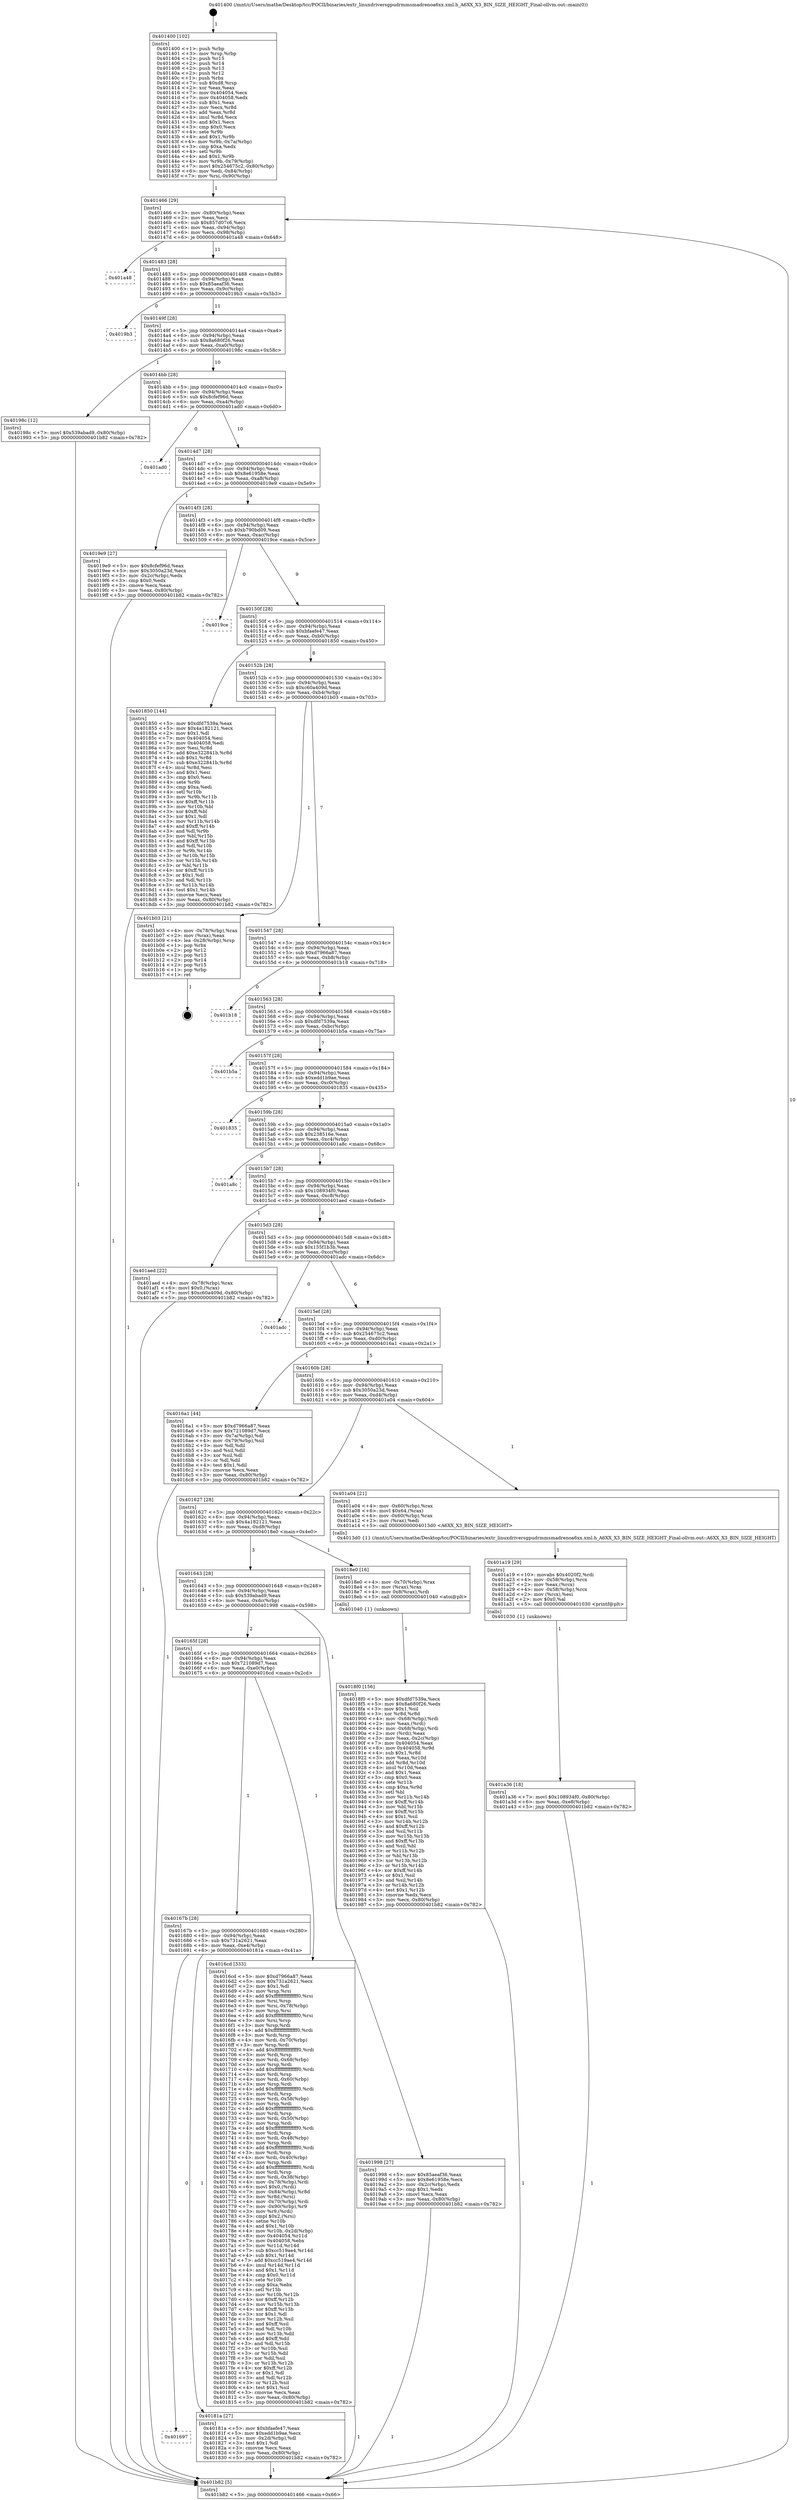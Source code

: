 digraph "0x401400" {
  label = "0x401400 (/mnt/c/Users/mathe/Desktop/tcc/POCII/binaries/extr_linuxdriversgpudrmmsmadrenoa6xx.xml.h_A6XX_X3_BIN_SIZE_HEIGHT_Final-ollvm.out::main(0))"
  labelloc = "t"
  node[shape=record]

  Entry [label="",width=0.3,height=0.3,shape=circle,fillcolor=black,style=filled]
  "0x401466" [label="{
     0x401466 [29]\l
     | [instrs]\l
     &nbsp;&nbsp;0x401466 \<+3\>: mov -0x80(%rbp),%eax\l
     &nbsp;&nbsp;0x401469 \<+2\>: mov %eax,%ecx\l
     &nbsp;&nbsp;0x40146b \<+6\>: sub $0x857d07c6,%ecx\l
     &nbsp;&nbsp;0x401471 \<+6\>: mov %eax,-0x94(%rbp)\l
     &nbsp;&nbsp;0x401477 \<+6\>: mov %ecx,-0x98(%rbp)\l
     &nbsp;&nbsp;0x40147d \<+6\>: je 0000000000401a48 \<main+0x648\>\l
  }"]
  "0x401a48" [label="{
     0x401a48\l
  }", style=dashed]
  "0x401483" [label="{
     0x401483 [28]\l
     | [instrs]\l
     &nbsp;&nbsp;0x401483 \<+5\>: jmp 0000000000401488 \<main+0x88\>\l
     &nbsp;&nbsp;0x401488 \<+6\>: mov -0x94(%rbp),%eax\l
     &nbsp;&nbsp;0x40148e \<+5\>: sub $0x85aeaf36,%eax\l
     &nbsp;&nbsp;0x401493 \<+6\>: mov %eax,-0x9c(%rbp)\l
     &nbsp;&nbsp;0x401499 \<+6\>: je 00000000004019b3 \<main+0x5b3\>\l
  }"]
  Exit [label="",width=0.3,height=0.3,shape=circle,fillcolor=black,style=filled,peripheries=2]
  "0x4019b3" [label="{
     0x4019b3\l
  }", style=dashed]
  "0x40149f" [label="{
     0x40149f [28]\l
     | [instrs]\l
     &nbsp;&nbsp;0x40149f \<+5\>: jmp 00000000004014a4 \<main+0xa4\>\l
     &nbsp;&nbsp;0x4014a4 \<+6\>: mov -0x94(%rbp),%eax\l
     &nbsp;&nbsp;0x4014aa \<+5\>: sub $0x8a680f26,%eax\l
     &nbsp;&nbsp;0x4014af \<+6\>: mov %eax,-0xa0(%rbp)\l
     &nbsp;&nbsp;0x4014b5 \<+6\>: je 000000000040198c \<main+0x58c\>\l
  }"]
  "0x401a36" [label="{
     0x401a36 [18]\l
     | [instrs]\l
     &nbsp;&nbsp;0x401a36 \<+7\>: movl $0x108934f0,-0x80(%rbp)\l
     &nbsp;&nbsp;0x401a3d \<+6\>: mov %eax,-0xe8(%rbp)\l
     &nbsp;&nbsp;0x401a43 \<+5\>: jmp 0000000000401b82 \<main+0x782\>\l
  }"]
  "0x40198c" [label="{
     0x40198c [12]\l
     | [instrs]\l
     &nbsp;&nbsp;0x40198c \<+7\>: movl $0x539abad9,-0x80(%rbp)\l
     &nbsp;&nbsp;0x401993 \<+5\>: jmp 0000000000401b82 \<main+0x782\>\l
  }"]
  "0x4014bb" [label="{
     0x4014bb [28]\l
     | [instrs]\l
     &nbsp;&nbsp;0x4014bb \<+5\>: jmp 00000000004014c0 \<main+0xc0\>\l
     &nbsp;&nbsp;0x4014c0 \<+6\>: mov -0x94(%rbp),%eax\l
     &nbsp;&nbsp;0x4014c6 \<+5\>: sub $0x8cfef96d,%eax\l
     &nbsp;&nbsp;0x4014cb \<+6\>: mov %eax,-0xa4(%rbp)\l
     &nbsp;&nbsp;0x4014d1 \<+6\>: je 0000000000401ad0 \<main+0x6d0\>\l
  }"]
  "0x401a19" [label="{
     0x401a19 [29]\l
     | [instrs]\l
     &nbsp;&nbsp;0x401a19 \<+10\>: movabs $0x4020f2,%rdi\l
     &nbsp;&nbsp;0x401a23 \<+4\>: mov -0x58(%rbp),%rcx\l
     &nbsp;&nbsp;0x401a27 \<+2\>: mov %eax,(%rcx)\l
     &nbsp;&nbsp;0x401a29 \<+4\>: mov -0x58(%rbp),%rcx\l
     &nbsp;&nbsp;0x401a2d \<+2\>: mov (%rcx),%esi\l
     &nbsp;&nbsp;0x401a2f \<+2\>: mov $0x0,%al\l
     &nbsp;&nbsp;0x401a31 \<+5\>: call 0000000000401030 \<printf@plt\>\l
     | [calls]\l
     &nbsp;&nbsp;0x401030 \{1\} (unknown)\l
  }"]
  "0x401ad0" [label="{
     0x401ad0\l
  }", style=dashed]
  "0x4014d7" [label="{
     0x4014d7 [28]\l
     | [instrs]\l
     &nbsp;&nbsp;0x4014d7 \<+5\>: jmp 00000000004014dc \<main+0xdc\>\l
     &nbsp;&nbsp;0x4014dc \<+6\>: mov -0x94(%rbp),%eax\l
     &nbsp;&nbsp;0x4014e2 \<+5\>: sub $0x8e61958e,%eax\l
     &nbsp;&nbsp;0x4014e7 \<+6\>: mov %eax,-0xa8(%rbp)\l
     &nbsp;&nbsp;0x4014ed \<+6\>: je 00000000004019e9 \<main+0x5e9\>\l
  }"]
  "0x4018f0" [label="{
     0x4018f0 [156]\l
     | [instrs]\l
     &nbsp;&nbsp;0x4018f0 \<+5\>: mov $0xdfd7539a,%ecx\l
     &nbsp;&nbsp;0x4018f5 \<+5\>: mov $0x8a680f26,%edx\l
     &nbsp;&nbsp;0x4018fa \<+3\>: mov $0x1,%sil\l
     &nbsp;&nbsp;0x4018fd \<+3\>: xor %r8d,%r8d\l
     &nbsp;&nbsp;0x401900 \<+4\>: mov -0x68(%rbp),%rdi\l
     &nbsp;&nbsp;0x401904 \<+2\>: mov %eax,(%rdi)\l
     &nbsp;&nbsp;0x401906 \<+4\>: mov -0x68(%rbp),%rdi\l
     &nbsp;&nbsp;0x40190a \<+2\>: mov (%rdi),%eax\l
     &nbsp;&nbsp;0x40190c \<+3\>: mov %eax,-0x2c(%rbp)\l
     &nbsp;&nbsp;0x40190f \<+7\>: mov 0x404054,%eax\l
     &nbsp;&nbsp;0x401916 \<+8\>: mov 0x404058,%r9d\l
     &nbsp;&nbsp;0x40191e \<+4\>: sub $0x1,%r8d\l
     &nbsp;&nbsp;0x401922 \<+3\>: mov %eax,%r10d\l
     &nbsp;&nbsp;0x401925 \<+3\>: add %r8d,%r10d\l
     &nbsp;&nbsp;0x401928 \<+4\>: imul %r10d,%eax\l
     &nbsp;&nbsp;0x40192c \<+3\>: and $0x1,%eax\l
     &nbsp;&nbsp;0x40192f \<+3\>: cmp $0x0,%eax\l
     &nbsp;&nbsp;0x401932 \<+4\>: sete %r11b\l
     &nbsp;&nbsp;0x401936 \<+4\>: cmp $0xa,%r9d\l
     &nbsp;&nbsp;0x40193a \<+3\>: setl %bl\l
     &nbsp;&nbsp;0x40193d \<+3\>: mov %r11b,%r14b\l
     &nbsp;&nbsp;0x401940 \<+4\>: xor $0xff,%r14b\l
     &nbsp;&nbsp;0x401944 \<+3\>: mov %bl,%r15b\l
     &nbsp;&nbsp;0x401947 \<+4\>: xor $0xff,%r15b\l
     &nbsp;&nbsp;0x40194b \<+4\>: xor $0x1,%sil\l
     &nbsp;&nbsp;0x40194f \<+3\>: mov %r14b,%r12b\l
     &nbsp;&nbsp;0x401952 \<+4\>: and $0xff,%r12b\l
     &nbsp;&nbsp;0x401956 \<+3\>: and %sil,%r11b\l
     &nbsp;&nbsp;0x401959 \<+3\>: mov %r15b,%r13b\l
     &nbsp;&nbsp;0x40195c \<+4\>: and $0xff,%r13b\l
     &nbsp;&nbsp;0x401960 \<+3\>: and %sil,%bl\l
     &nbsp;&nbsp;0x401963 \<+3\>: or %r11b,%r12b\l
     &nbsp;&nbsp;0x401966 \<+3\>: or %bl,%r13b\l
     &nbsp;&nbsp;0x401969 \<+3\>: xor %r13b,%r12b\l
     &nbsp;&nbsp;0x40196c \<+3\>: or %r15b,%r14b\l
     &nbsp;&nbsp;0x40196f \<+4\>: xor $0xff,%r14b\l
     &nbsp;&nbsp;0x401973 \<+4\>: or $0x1,%sil\l
     &nbsp;&nbsp;0x401977 \<+3\>: and %sil,%r14b\l
     &nbsp;&nbsp;0x40197a \<+3\>: or %r14b,%r12b\l
     &nbsp;&nbsp;0x40197d \<+4\>: test $0x1,%r12b\l
     &nbsp;&nbsp;0x401981 \<+3\>: cmovne %edx,%ecx\l
     &nbsp;&nbsp;0x401984 \<+3\>: mov %ecx,-0x80(%rbp)\l
     &nbsp;&nbsp;0x401987 \<+5\>: jmp 0000000000401b82 \<main+0x782\>\l
  }"]
  "0x4019e9" [label="{
     0x4019e9 [27]\l
     | [instrs]\l
     &nbsp;&nbsp;0x4019e9 \<+5\>: mov $0x8cfef96d,%eax\l
     &nbsp;&nbsp;0x4019ee \<+5\>: mov $0x3050a23d,%ecx\l
     &nbsp;&nbsp;0x4019f3 \<+3\>: mov -0x2c(%rbp),%edx\l
     &nbsp;&nbsp;0x4019f6 \<+3\>: cmp $0x0,%edx\l
     &nbsp;&nbsp;0x4019f9 \<+3\>: cmove %ecx,%eax\l
     &nbsp;&nbsp;0x4019fc \<+3\>: mov %eax,-0x80(%rbp)\l
     &nbsp;&nbsp;0x4019ff \<+5\>: jmp 0000000000401b82 \<main+0x782\>\l
  }"]
  "0x4014f3" [label="{
     0x4014f3 [28]\l
     | [instrs]\l
     &nbsp;&nbsp;0x4014f3 \<+5\>: jmp 00000000004014f8 \<main+0xf8\>\l
     &nbsp;&nbsp;0x4014f8 \<+6\>: mov -0x94(%rbp),%eax\l
     &nbsp;&nbsp;0x4014fe \<+5\>: sub $0xb790bd09,%eax\l
     &nbsp;&nbsp;0x401503 \<+6\>: mov %eax,-0xac(%rbp)\l
     &nbsp;&nbsp;0x401509 \<+6\>: je 00000000004019ce \<main+0x5ce\>\l
  }"]
  "0x401697" [label="{
     0x401697\l
  }", style=dashed]
  "0x4019ce" [label="{
     0x4019ce\l
  }", style=dashed]
  "0x40150f" [label="{
     0x40150f [28]\l
     | [instrs]\l
     &nbsp;&nbsp;0x40150f \<+5\>: jmp 0000000000401514 \<main+0x114\>\l
     &nbsp;&nbsp;0x401514 \<+6\>: mov -0x94(%rbp),%eax\l
     &nbsp;&nbsp;0x40151a \<+5\>: sub $0xbfaefe47,%eax\l
     &nbsp;&nbsp;0x40151f \<+6\>: mov %eax,-0xb0(%rbp)\l
     &nbsp;&nbsp;0x401525 \<+6\>: je 0000000000401850 \<main+0x450\>\l
  }"]
  "0x40181a" [label="{
     0x40181a [27]\l
     | [instrs]\l
     &nbsp;&nbsp;0x40181a \<+5\>: mov $0xbfaefe47,%eax\l
     &nbsp;&nbsp;0x40181f \<+5\>: mov $0xedd1b9ae,%ecx\l
     &nbsp;&nbsp;0x401824 \<+3\>: mov -0x2d(%rbp),%dl\l
     &nbsp;&nbsp;0x401827 \<+3\>: test $0x1,%dl\l
     &nbsp;&nbsp;0x40182a \<+3\>: cmovne %ecx,%eax\l
     &nbsp;&nbsp;0x40182d \<+3\>: mov %eax,-0x80(%rbp)\l
     &nbsp;&nbsp;0x401830 \<+5\>: jmp 0000000000401b82 \<main+0x782\>\l
  }"]
  "0x401850" [label="{
     0x401850 [144]\l
     | [instrs]\l
     &nbsp;&nbsp;0x401850 \<+5\>: mov $0xdfd7539a,%eax\l
     &nbsp;&nbsp;0x401855 \<+5\>: mov $0x4a182121,%ecx\l
     &nbsp;&nbsp;0x40185a \<+2\>: mov $0x1,%dl\l
     &nbsp;&nbsp;0x40185c \<+7\>: mov 0x404054,%esi\l
     &nbsp;&nbsp;0x401863 \<+7\>: mov 0x404058,%edi\l
     &nbsp;&nbsp;0x40186a \<+3\>: mov %esi,%r8d\l
     &nbsp;&nbsp;0x40186d \<+7\>: add $0xe322841b,%r8d\l
     &nbsp;&nbsp;0x401874 \<+4\>: sub $0x1,%r8d\l
     &nbsp;&nbsp;0x401878 \<+7\>: sub $0xe322841b,%r8d\l
     &nbsp;&nbsp;0x40187f \<+4\>: imul %r8d,%esi\l
     &nbsp;&nbsp;0x401883 \<+3\>: and $0x1,%esi\l
     &nbsp;&nbsp;0x401886 \<+3\>: cmp $0x0,%esi\l
     &nbsp;&nbsp;0x401889 \<+4\>: sete %r9b\l
     &nbsp;&nbsp;0x40188d \<+3\>: cmp $0xa,%edi\l
     &nbsp;&nbsp;0x401890 \<+4\>: setl %r10b\l
     &nbsp;&nbsp;0x401894 \<+3\>: mov %r9b,%r11b\l
     &nbsp;&nbsp;0x401897 \<+4\>: xor $0xff,%r11b\l
     &nbsp;&nbsp;0x40189b \<+3\>: mov %r10b,%bl\l
     &nbsp;&nbsp;0x40189e \<+3\>: xor $0xff,%bl\l
     &nbsp;&nbsp;0x4018a1 \<+3\>: xor $0x1,%dl\l
     &nbsp;&nbsp;0x4018a4 \<+3\>: mov %r11b,%r14b\l
     &nbsp;&nbsp;0x4018a7 \<+4\>: and $0xff,%r14b\l
     &nbsp;&nbsp;0x4018ab \<+3\>: and %dl,%r9b\l
     &nbsp;&nbsp;0x4018ae \<+3\>: mov %bl,%r15b\l
     &nbsp;&nbsp;0x4018b1 \<+4\>: and $0xff,%r15b\l
     &nbsp;&nbsp;0x4018b5 \<+3\>: and %dl,%r10b\l
     &nbsp;&nbsp;0x4018b8 \<+3\>: or %r9b,%r14b\l
     &nbsp;&nbsp;0x4018bb \<+3\>: or %r10b,%r15b\l
     &nbsp;&nbsp;0x4018be \<+3\>: xor %r15b,%r14b\l
     &nbsp;&nbsp;0x4018c1 \<+3\>: or %bl,%r11b\l
     &nbsp;&nbsp;0x4018c4 \<+4\>: xor $0xff,%r11b\l
     &nbsp;&nbsp;0x4018c8 \<+3\>: or $0x1,%dl\l
     &nbsp;&nbsp;0x4018cb \<+3\>: and %dl,%r11b\l
     &nbsp;&nbsp;0x4018ce \<+3\>: or %r11b,%r14b\l
     &nbsp;&nbsp;0x4018d1 \<+4\>: test $0x1,%r14b\l
     &nbsp;&nbsp;0x4018d5 \<+3\>: cmovne %ecx,%eax\l
     &nbsp;&nbsp;0x4018d8 \<+3\>: mov %eax,-0x80(%rbp)\l
     &nbsp;&nbsp;0x4018db \<+5\>: jmp 0000000000401b82 \<main+0x782\>\l
  }"]
  "0x40152b" [label="{
     0x40152b [28]\l
     | [instrs]\l
     &nbsp;&nbsp;0x40152b \<+5\>: jmp 0000000000401530 \<main+0x130\>\l
     &nbsp;&nbsp;0x401530 \<+6\>: mov -0x94(%rbp),%eax\l
     &nbsp;&nbsp;0x401536 \<+5\>: sub $0xc60a409d,%eax\l
     &nbsp;&nbsp;0x40153b \<+6\>: mov %eax,-0xb4(%rbp)\l
     &nbsp;&nbsp;0x401541 \<+6\>: je 0000000000401b03 \<main+0x703\>\l
  }"]
  "0x40167b" [label="{
     0x40167b [28]\l
     | [instrs]\l
     &nbsp;&nbsp;0x40167b \<+5\>: jmp 0000000000401680 \<main+0x280\>\l
     &nbsp;&nbsp;0x401680 \<+6\>: mov -0x94(%rbp),%eax\l
     &nbsp;&nbsp;0x401686 \<+5\>: sub $0x731a2621,%eax\l
     &nbsp;&nbsp;0x40168b \<+6\>: mov %eax,-0xe4(%rbp)\l
     &nbsp;&nbsp;0x401691 \<+6\>: je 000000000040181a \<main+0x41a\>\l
  }"]
  "0x401b03" [label="{
     0x401b03 [21]\l
     | [instrs]\l
     &nbsp;&nbsp;0x401b03 \<+4\>: mov -0x78(%rbp),%rax\l
     &nbsp;&nbsp;0x401b07 \<+2\>: mov (%rax),%eax\l
     &nbsp;&nbsp;0x401b09 \<+4\>: lea -0x28(%rbp),%rsp\l
     &nbsp;&nbsp;0x401b0d \<+1\>: pop %rbx\l
     &nbsp;&nbsp;0x401b0e \<+2\>: pop %r12\l
     &nbsp;&nbsp;0x401b10 \<+2\>: pop %r13\l
     &nbsp;&nbsp;0x401b12 \<+2\>: pop %r14\l
     &nbsp;&nbsp;0x401b14 \<+2\>: pop %r15\l
     &nbsp;&nbsp;0x401b16 \<+1\>: pop %rbp\l
     &nbsp;&nbsp;0x401b17 \<+1\>: ret\l
  }"]
  "0x401547" [label="{
     0x401547 [28]\l
     | [instrs]\l
     &nbsp;&nbsp;0x401547 \<+5\>: jmp 000000000040154c \<main+0x14c\>\l
     &nbsp;&nbsp;0x40154c \<+6\>: mov -0x94(%rbp),%eax\l
     &nbsp;&nbsp;0x401552 \<+5\>: sub $0xd7966a87,%eax\l
     &nbsp;&nbsp;0x401557 \<+6\>: mov %eax,-0xb8(%rbp)\l
     &nbsp;&nbsp;0x40155d \<+6\>: je 0000000000401b18 \<main+0x718\>\l
  }"]
  "0x4016cd" [label="{
     0x4016cd [333]\l
     | [instrs]\l
     &nbsp;&nbsp;0x4016cd \<+5\>: mov $0xd7966a87,%eax\l
     &nbsp;&nbsp;0x4016d2 \<+5\>: mov $0x731a2621,%ecx\l
     &nbsp;&nbsp;0x4016d7 \<+2\>: mov $0x1,%dl\l
     &nbsp;&nbsp;0x4016d9 \<+3\>: mov %rsp,%rsi\l
     &nbsp;&nbsp;0x4016dc \<+4\>: add $0xfffffffffffffff0,%rsi\l
     &nbsp;&nbsp;0x4016e0 \<+3\>: mov %rsi,%rsp\l
     &nbsp;&nbsp;0x4016e3 \<+4\>: mov %rsi,-0x78(%rbp)\l
     &nbsp;&nbsp;0x4016e7 \<+3\>: mov %rsp,%rsi\l
     &nbsp;&nbsp;0x4016ea \<+4\>: add $0xfffffffffffffff0,%rsi\l
     &nbsp;&nbsp;0x4016ee \<+3\>: mov %rsi,%rsp\l
     &nbsp;&nbsp;0x4016f1 \<+3\>: mov %rsp,%rdi\l
     &nbsp;&nbsp;0x4016f4 \<+4\>: add $0xfffffffffffffff0,%rdi\l
     &nbsp;&nbsp;0x4016f8 \<+3\>: mov %rdi,%rsp\l
     &nbsp;&nbsp;0x4016fb \<+4\>: mov %rdi,-0x70(%rbp)\l
     &nbsp;&nbsp;0x4016ff \<+3\>: mov %rsp,%rdi\l
     &nbsp;&nbsp;0x401702 \<+4\>: add $0xfffffffffffffff0,%rdi\l
     &nbsp;&nbsp;0x401706 \<+3\>: mov %rdi,%rsp\l
     &nbsp;&nbsp;0x401709 \<+4\>: mov %rdi,-0x68(%rbp)\l
     &nbsp;&nbsp;0x40170d \<+3\>: mov %rsp,%rdi\l
     &nbsp;&nbsp;0x401710 \<+4\>: add $0xfffffffffffffff0,%rdi\l
     &nbsp;&nbsp;0x401714 \<+3\>: mov %rdi,%rsp\l
     &nbsp;&nbsp;0x401717 \<+4\>: mov %rdi,-0x60(%rbp)\l
     &nbsp;&nbsp;0x40171b \<+3\>: mov %rsp,%rdi\l
     &nbsp;&nbsp;0x40171e \<+4\>: add $0xfffffffffffffff0,%rdi\l
     &nbsp;&nbsp;0x401722 \<+3\>: mov %rdi,%rsp\l
     &nbsp;&nbsp;0x401725 \<+4\>: mov %rdi,-0x58(%rbp)\l
     &nbsp;&nbsp;0x401729 \<+3\>: mov %rsp,%rdi\l
     &nbsp;&nbsp;0x40172c \<+4\>: add $0xfffffffffffffff0,%rdi\l
     &nbsp;&nbsp;0x401730 \<+3\>: mov %rdi,%rsp\l
     &nbsp;&nbsp;0x401733 \<+4\>: mov %rdi,-0x50(%rbp)\l
     &nbsp;&nbsp;0x401737 \<+3\>: mov %rsp,%rdi\l
     &nbsp;&nbsp;0x40173a \<+4\>: add $0xfffffffffffffff0,%rdi\l
     &nbsp;&nbsp;0x40173e \<+3\>: mov %rdi,%rsp\l
     &nbsp;&nbsp;0x401741 \<+4\>: mov %rdi,-0x48(%rbp)\l
     &nbsp;&nbsp;0x401745 \<+3\>: mov %rsp,%rdi\l
     &nbsp;&nbsp;0x401748 \<+4\>: add $0xfffffffffffffff0,%rdi\l
     &nbsp;&nbsp;0x40174c \<+3\>: mov %rdi,%rsp\l
     &nbsp;&nbsp;0x40174f \<+4\>: mov %rdi,-0x40(%rbp)\l
     &nbsp;&nbsp;0x401753 \<+3\>: mov %rsp,%rdi\l
     &nbsp;&nbsp;0x401756 \<+4\>: add $0xfffffffffffffff0,%rdi\l
     &nbsp;&nbsp;0x40175a \<+3\>: mov %rdi,%rsp\l
     &nbsp;&nbsp;0x40175d \<+4\>: mov %rdi,-0x38(%rbp)\l
     &nbsp;&nbsp;0x401761 \<+4\>: mov -0x78(%rbp),%rdi\l
     &nbsp;&nbsp;0x401765 \<+6\>: movl $0x0,(%rdi)\l
     &nbsp;&nbsp;0x40176b \<+7\>: mov -0x84(%rbp),%r8d\l
     &nbsp;&nbsp;0x401772 \<+3\>: mov %r8d,(%rsi)\l
     &nbsp;&nbsp;0x401775 \<+4\>: mov -0x70(%rbp),%rdi\l
     &nbsp;&nbsp;0x401779 \<+7\>: mov -0x90(%rbp),%r9\l
     &nbsp;&nbsp;0x401780 \<+3\>: mov %r9,(%rdi)\l
     &nbsp;&nbsp;0x401783 \<+3\>: cmpl $0x2,(%rsi)\l
     &nbsp;&nbsp;0x401786 \<+4\>: setne %r10b\l
     &nbsp;&nbsp;0x40178a \<+4\>: and $0x1,%r10b\l
     &nbsp;&nbsp;0x40178e \<+4\>: mov %r10b,-0x2d(%rbp)\l
     &nbsp;&nbsp;0x401792 \<+8\>: mov 0x404054,%r11d\l
     &nbsp;&nbsp;0x40179a \<+7\>: mov 0x404058,%ebx\l
     &nbsp;&nbsp;0x4017a1 \<+3\>: mov %r11d,%r14d\l
     &nbsp;&nbsp;0x4017a4 \<+7\>: sub $0xcc519ae4,%r14d\l
     &nbsp;&nbsp;0x4017ab \<+4\>: sub $0x1,%r14d\l
     &nbsp;&nbsp;0x4017af \<+7\>: add $0xcc519ae4,%r14d\l
     &nbsp;&nbsp;0x4017b6 \<+4\>: imul %r14d,%r11d\l
     &nbsp;&nbsp;0x4017ba \<+4\>: and $0x1,%r11d\l
     &nbsp;&nbsp;0x4017be \<+4\>: cmp $0x0,%r11d\l
     &nbsp;&nbsp;0x4017c2 \<+4\>: sete %r10b\l
     &nbsp;&nbsp;0x4017c6 \<+3\>: cmp $0xa,%ebx\l
     &nbsp;&nbsp;0x4017c9 \<+4\>: setl %r15b\l
     &nbsp;&nbsp;0x4017cd \<+3\>: mov %r10b,%r12b\l
     &nbsp;&nbsp;0x4017d0 \<+4\>: xor $0xff,%r12b\l
     &nbsp;&nbsp;0x4017d4 \<+3\>: mov %r15b,%r13b\l
     &nbsp;&nbsp;0x4017d7 \<+4\>: xor $0xff,%r13b\l
     &nbsp;&nbsp;0x4017db \<+3\>: xor $0x1,%dl\l
     &nbsp;&nbsp;0x4017de \<+3\>: mov %r12b,%sil\l
     &nbsp;&nbsp;0x4017e1 \<+4\>: and $0xff,%sil\l
     &nbsp;&nbsp;0x4017e5 \<+3\>: and %dl,%r10b\l
     &nbsp;&nbsp;0x4017e8 \<+3\>: mov %r13b,%dil\l
     &nbsp;&nbsp;0x4017eb \<+4\>: and $0xff,%dil\l
     &nbsp;&nbsp;0x4017ef \<+3\>: and %dl,%r15b\l
     &nbsp;&nbsp;0x4017f2 \<+3\>: or %r10b,%sil\l
     &nbsp;&nbsp;0x4017f5 \<+3\>: or %r15b,%dil\l
     &nbsp;&nbsp;0x4017f8 \<+3\>: xor %dil,%sil\l
     &nbsp;&nbsp;0x4017fb \<+3\>: or %r13b,%r12b\l
     &nbsp;&nbsp;0x4017fe \<+4\>: xor $0xff,%r12b\l
     &nbsp;&nbsp;0x401802 \<+3\>: or $0x1,%dl\l
     &nbsp;&nbsp;0x401805 \<+3\>: and %dl,%r12b\l
     &nbsp;&nbsp;0x401808 \<+3\>: or %r12b,%sil\l
     &nbsp;&nbsp;0x40180b \<+4\>: test $0x1,%sil\l
     &nbsp;&nbsp;0x40180f \<+3\>: cmovne %ecx,%eax\l
     &nbsp;&nbsp;0x401812 \<+3\>: mov %eax,-0x80(%rbp)\l
     &nbsp;&nbsp;0x401815 \<+5\>: jmp 0000000000401b82 \<main+0x782\>\l
  }"]
  "0x401b18" [label="{
     0x401b18\l
  }", style=dashed]
  "0x401563" [label="{
     0x401563 [28]\l
     | [instrs]\l
     &nbsp;&nbsp;0x401563 \<+5\>: jmp 0000000000401568 \<main+0x168\>\l
     &nbsp;&nbsp;0x401568 \<+6\>: mov -0x94(%rbp),%eax\l
     &nbsp;&nbsp;0x40156e \<+5\>: sub $0xdfd7539a,%eax\l
     &nbsp;&nbsp;0x401573 \<+6\>: mov %eax,-0xbc(%rbp)\l
     &nbsp;&nbsp;0x401579 \<+6\>: je 0000000000401b5a \<main+0x75a\>\l
  }"]
  "0x40165f" [label="{
     0x40165f [28]\l
     | [instrs]\l
     &nbsp;&nbsp;0x40165f \<+5\>: jmp 0000000000401664 \<main+0x264\>\l
     &nbsp;&nbsp;0x401664 \<+6\>: mov -0x94(%rbp),%eax\l
     &nbsp;&nbsp;0x40166a \<+5\>: sub $0x721089d7,%eax\l
     &nbsp;&nbsp;0x40166f \<+6\>: mov %eax,-0xe0(%rbp)\l
     &nbsp;&nbsp;0x401675 \<+6\>: je 00000000004016cd \<main+0x2cd\>\l
  }"]
  "0x401b5a" [label="{
     0x401b5a\l
  }", style=dashed]
  "0x40157f" [label="{
     0x40157f [28]\l
     | [instrs]\l
     &nbsp;&nbsp;0x40157f \<+5\>: jmp 0000000000401584 \<main+0x184\>\l
     &nbsp;&nbsp;0x401584 \<+6\>: mov -0x94(%rbp),%eax\l
     &nbsp;&nbsp;0x40158a \<+5\>: sub $0xedd1b9ae,%eax\l
     &nbsp;&nbsp;0x40158f \<+6\>: mov %eax,-0xc0(%rbp)\l
     &nbsp;&nbsp;0x401595 \<+6\>: je 0000000000401835 \<main+0x435\>\l
  }"]
  "0x401998" [label="{
     0x401998 [27]\l
     | [instrs]\l
     &nbsp;&nbsp;0x401998 \<+5\>: mov $0x85aeaf36,%eax\l
     &nbsp;&nbsp;0x40199d \<+5\>: mov $0x8e61958e,%ecx\l
     &nbsp;&nbsp;0x4019a2 \<+3\>: mov -0x2c(%rbp),%edx\l
     &nbsp;&nbsp;0x4019a5 \<+3\>: cmp $0x1,%edx\l
     &nbsp;&nbsp;0x4019a8 \<+3\>: cmovl %ecx,%eax\l
     &nbsp;&nbsp;0x4019ab \<+3\>: mov %eax,-0x80(%rbp)\l
     &nbsp;&nbsp;0x4019ae \<+5\>: jmp 0000000000401b82 \<main+0x782\>\l
  }"]
  "0x401835" [label="{
     0x401835\l
  }", style=dashed]
  "0x40159b" [label="{
     0x40159b [28]\l
     | [instrs]\l
     &nbsp;&nbsp;0x40159b \<+5\>: jmp 00000000004015a0 \<main+0x1a0\>\l
     &nbsp;&nbsp;0x4015a0 \<+6\>: mov -0x94(%rbp),%eax\l
     &nbsp;&nbsp;0x4015a6 \<+5\>: sub $0x238516e,%eax\l
     &nbsp;&nbsp;0x4015ab \<+6\>: mov %eax,-0xc4(%rbp)\l
     &nbsp;&nbsp;0x4015b1 \<+6\>: je 0000000000401a8c \<main+0x68c\>\l
  }"]
  "0x401643" [label="{
     0x401643 [28]\l
     | [instrs]\l
     &nbsp;&nbsp;0x401643 \<+5\>: jmp 0000000000401648 \<main+0x248\>\l
     &nbsp;&nbsp;0x401648 \<+6\>: mov -0x94(%rbp),%eax\l
     &nbsp;&nbsp;0x40164e \<+5\>: sub $0x539abad9,%eax\l
     &nbsp;&nbsp;0x401653 \<+6\>: mov %eax,-0xdc(%rbp)\l
     &nbsp;&nbsp;0x401659 \<+6\>: je 0000000000401998 \<main+0x598\>\l
  }"]
  "0x401a8c" [label="{
     0x401a8c\l
  }", style=dashed]
  "0x4015b7" [label="{
     0x4015b7 [28]\l
     | [instrs]\l
     &nbsp;&nbsp;0x4015b7 \<+5\>: jmp 00000000004015bc \<main+0x1bc\>\l
     &nbsp;&nbsp;0x4015bc \<+6\>: mov -0x94(%rbp),%eax\l
     &nbsp;&nbsp;0x4015c2 \<+5\>: sub $0x108934f0,%eax\l
     &nbsp;&nbsp;0x4015c7 \<+6\>: mov %eax,-0xc8(%rbp)\l
     &nbsp;&nbsp;0x4015cd \<+6\>: je 0000000000401aed \<main+0x6ed\>\l
  }"]
  "0x4018e0" [label="{
     0x4018e0 [16]\l
     | [instrs]\l
     &nbsp;&nbsp;0x4018e0 \<+4\>: mov -0x70(%rbp),%rax\l
     &nbsp;&nbsp;0x4018e4 \<+3\>: mov (%rax),%rax\l
     &nbsp;&nbsp;0x4018e7 \<+4\>: mov 0x8(%rax),%rdi\l
     &nbsp;&nbsp;0x4018eb \<+5\>: call 0000000000401040 \<atoi@plt\>\l
     | [calls]\l
     &nbsp;&nbsp;0x401040 \{1\} (unknown)\l
  }"]
  "0x401aed" [label="{
     0x401aed [22]\l
     | [instrs]\l
     &nbsp;&nbsp;0x401aed \<+4\>: mov -0x78(%rbp),%rax\l
     &nbsp;&nbsp;0x401af1 \<+6\>: movl $0x0,(%rax)\l
     &nbsp;&nbsp;0x401af7 \<+7\>: movl $0xc60a409d,-0x80(%rbp)\l
     &nbsp;&nbsp;0x401afe \<+5\>: jmp 0000000000401b82 \<main+0x782\>\l
  }"]
  "0x4015d3" [label="{
     0x4015d3 [28]\l
     | [instrs]\l
     &nbsp;&nbsp;0x4015d3 \<+5\>: jmp 00000000004015d8 \<main+0x1d8\>\l
     &nbsp;&nbsp;0x4015d8 \<+6\>: mov -0x94(%rbp),%eax\l
     &nbsp;&nbsp;0x4015de \<+5\>: sub $0x155f1b3b,%eax\l
     &nbsp;&nbsp;0x4015e3 \<+6\>: mov %eax,-0xcc(%rbp)\l
     &nbsp;&nbsp;0x4015e9 \<+6\>: je 0000000000401adc \<main+0x6dc\>\l
  }"]
  "0x401627" [label="{
     0x401627 [28]\l
     | [instrs]\l
     &nbsp;&nbsp;0x401627 \<+5\>: jmp 000000000040162c \<main+0x22c\>\l
     &nbsp;&nbsp;0x40162c \<+6\>: mov -0x94(%rbp),%eax\l
     &nbsp;&nbsp;0x401632 \<+5\>: sub $0x4a182121,%eax\l
     &nbsp;&nbsp;0x401637 \<+6\>: mov %eax,-0xd8(%rbp)\l
     &nbsp;&nbsp;0x40163d \<+6\>: je 00000000004018e0 \<main+0x4e0\>\l
  }"]
  "0x401adc" [label="{
     0x401adc\l
  }", style=dashed]
  "0x4015ef" [label="{
     0x4015ef [28]\l
     | [instrs]\l
     &nbsp;&nbsp;0x4015ef \<+5\>: jmp 00000000004015f4 \<main+0x1f4\>\l
     &nbsp;&nbsp;0x4015f4 \<+6\>: mov -0x94(%rbp),%eax\l
     &nbsp;&nbsp;0x4015fa \<+5\>: sub $0x254675c2,%eax\l
     &nbsp;&nbsp;0x4015ff \<+6\>: mov %eax,-0xd0(%rbp)\l
     &nbsp;&nbsp;0x401605 \<+6\>: je 00000000004016a1 \<main+0x2a1\>\l
  }"]
  "0x401a04" [label="{
     0x401a04 [21]\l
     | [instrs]\l
     &nbsp;&nbsp;0x401a04 \<+4\>: mov -0x60(%rbp),%rax\l
     &nbsp;&nbsp;0x401a08 \<+6\>: movl $0x64,(%rax)\l
     &nbsp;&nbsp;0x401a0e \<+4\>: mov -0x60(%rbp),%rax\l
     &nbsp;&nbsp;0x401a12 \<+2\>: mov (%rax),%edi\l
     &nbsp;&nbsp;0x401a14 \<+5\>: call 00000000004013d0 \<A6XX_X3_BIN_SIZE_HEIGHT\>\l
     | [calls]\l
     &nbsp;&nbsp;0x4013d0 \{1\} (/mnt/c/Users/mathe/Desktop/tcc/POCII/binaries/extr_linuxdriversgpudrmmsmadrenoa6xx.xml.h_A6XX_X3_BIN_SIZE_HEIGHT_Final-ollvm.out::A6XX_X3_BIN_SIZE_HEIGHT)\l
  }"]
  "0x4016a1" [label="{
     0x4016a1 [44]\l
     | [instrs]\l
     &nbsp;&nbsp;0x4016a1 \<+5\>: mov $0xd7966a87,%eax\l
     &nbsp;&nbsp;0x4016a6 \<+5\>: mov $0x721089d7,%ecx\l
     &nbsp;&nbsp;0x4016ab \<+3\>: mov -0x7a(%rbp),%dl\l
     &nbsp;&nbsp;0x4016ae \<+4\>: mov -0x79(%rbp),%sil\l
     &nbsp;&nbsp;0x4016b2 \<+3\>: mov %dl,%dil\l
     &nbsp;&nbsp;0x4016b5 \<+3\>: and %sil,%dil\l
     &nbsp;&nbsp;0x4016b8 \<+3\>: xor %sil,%dl\l
     &nbsp;&nbsp;0x4016bb \<+3\>: or %dl,%dil\l
     &nbsp;&nbsp;0x4016be \<+4\>: test $0x1,%dil\l
     &nbsp;&nbsp;0x4016c2 \<+3\>: cmovne %ecx,%eax\l
     &nbsp;&nbsp;0x4016c5 \<+3\>: mov %eax,-0x80(%rbp)\l
     &nbsp;&nbsp;0x4016c8 \<+5\>: jmp 0000000000401b82 \<main+0x782\>\l
  }"]
  "0x40160b" [label="{
     0x40160b [28]\l
     | [instrs]\l
     &nbsp;&nbsp;0x40160b \<+5\>: jmp 0000000000401610 \<main+0x210\>\l
     &nbsp;&nbsp;0x401610 \<+6\>: mov -0x94(%rbp),%eax\l
     &nbsp;&nbsp;0x401616 \<+5\>: sub $0x3050a23d,%eax\l
     &nbsp;&nbsp;0x40161b \<+6\>: mov %eax,-0xd4(%rbp)\l
     &nbsp;&nbsp;0x401621 \<+6\>: je 0000000000401a04 \<main+0x604\>\l
  }"]
  "0x401b82" [label="{
     0x401b82 [5]\l
     | [instrs]\l
     &nbsp;&nbsp;0x401b82 \<+5\>: jmp 0000000000401466 \<main+0x66\>\l
  }"]
  "0x401400" [label="{
     0x401400 [102]\l
     | [instrs]\l
     &nbsp;&nbsp;0x401400 \<+1\>: push %rbp\l
     &nbsp;&nbsp;0x401401 \<+3\>: mov %rsp,%rbp\l
     &nbsp;&nbsp;0x401404 \<+2\>: push %r15\l
     &nbsp;&nbsp;0x401406 \<+2\>: push %r14\l
     &nbsp;&nbsp;0x401408 \<+2\>: push %r13\l
     &nbsp;&nbsp;0x40140a \<+2\>: push %r12\l
     &nbsp;&nbsp;0x40140c \<+1\>: push %rbx\l
     &nbsp;&nbsp;0x40140d \<+7\>: sub $0xd8,%rsp\l
     &nbsp;&nbsp;0x401414 \<+2\>: xor %eax,%eax\l
     &nbsp;&nbsp;0x401416 \<+7\>: mov 0x404054,%ecx\l
     &nbsp;&nbsp;0x40141d \<+7\>: mov 0x404058,%edx\l
     &nbsp;&nbsp;0x401424 \<+3\>: sub $0x1,%eax\l
     &nbsp;&nbsp;0x401427 \<+3\>: mov %ecx,%r8d\l
     &nbsp;&nbsp;0x40142a \<+3\>: add %eax,%r8d\l
     &nbsp;&nbsp;0x40142d \<+4\>: imul %r8d,%ecx\l
     &nbsp;&nbsp;0x401431 \<+3\>: and $0x1,%ecx\l
     &nbsp;&nbsp;0x401434 \<+3\>: cmp $0x0,%ecx\l
     &nbsp;&nbsp;0x401437 \<+4\>: sete %r9b\l
     &nbsp;&nbsp;0x40143b \<+4\>: and $0x1,%r9b\l
     &nbsp;&nbsp;0x40143f \<+4\>: mov %r9b,-0x7a(%rbp)\l
     &nbsp;&nbsp;0x401443 \<+3\>: cmp $0xa,%edx\l
     &nbsp;&nbsp;0x401446 \<+4\>: setl %r9b\l
     &nbsp;&nbsp;0x40144a \<+4\>: and $0x1,%r9b\l
     &nbsp;&nbsp;0x40144e \<+4\>: mov %r9b,-0x79(%rbp)\l
     &nbsp;&nbsp;0x401452 \<+7\>: movl $0x254675c2,-0x80(%rbp)\l
     &nbsp;&nbsp;0x401459 \<+6\>: mov %edi,-0x84(%rbp)\l
     &nbsp;&nbsp;0x40145f \<+7\>: mov %rsi,-0x90(%rbp)\l
  }"]
  Entry -> "0x401400" [label=" 1"]
  "0x401466" -> "0x401a48" [label=" 0"]
  "0x401466" -> "0x401483" [label=" 11"]
  "0x401b03" -> Exit [label=" 1"]
  "0x401483" -> "0x4019b3" [label=" 0"]
  "0x401483" -> "0x40149f" [label=" 11"]
  "0x401aed" -> "0x401b82" [label=" 1"]
  "0x40149f" -> "0x40198c" [label=" 1"]
  "0x40149f" -> "0x4014bb" [label=" 10"]
  "0x401a36" -> "0x401b82" [label=" 1"]
  "0x4014bb" -> "0x401ad0" [label=" 0"]
  "0x4014bb" -> "0x4014d7" [label=" 10"]
  "0x401a19" -> "0x401a36" [label=" 1"]
  "0x4014d7" -> "0x4019e9" [label=" 1"]
  "0x4014d7" -> "0x4014f3" [label=" 9"]
  "0x401a04" -> "0x401a19" [label=" 1"]
  "0x4014f3" -> "0x4019ce" [label=" 0"]
  "0x4014f3" -> "0x40150f" [label=" 9"]
  "0x4019e9" -> "0x401b82" [label=" 1"]
  "0x40150f" -> "0x401850" [label=" 1"]
  "0x40150f" -> "0x40152b" [label=" 8"]
  "0x401998" -> "0x401b82" [label=" 1"]
  "0x40152b" -> "0x401b03" [label=" 1"]
  "0x40152b" -> "0x401547" [label=" 7"]
  "0x4018e0" -> "0x4018f0" [label=" 1"]
  "0x401547" -> "0x401b18" [label=" 0"]
  "0x401547" -> "0x401563" [label=" 7"]
  "0x401850" -> "0x401b82" [label=" 1"]
  "0x401563" -> "0x401b5a" [label=" 0"]
  "0x401563" -> "0x40157f" [label=" 7"]
  "0x40167b" -> "0x401697" [label=" 0"]
  "0x40157f" -> "0x401835" [label=" 0"]
  "0x40157f" -> "0x40159b" [label=" 7"]
  "0x40167b" -> "0x40181a" [label=" 1"]
  "0x40159b" -> "0x401a8c" [label=" 0"]
  "0x40159b" -> "0x4015b7" [label=" 7"]
  "0x4016cd" -> "0x401b82" [label=" 1"]
  "0x4015b7" -> "0x401aed" [label=" 1"]
  "0x4015b7" -> "0x4015d3" [label=" 6"]
  "0x4018f0" -> "0x401b82" [label=" 1"]
  "0x4015d3" -> "0x401adc" [label=" 0"]
  "0x4015d3" -> "0x4015ef" [label=" 6"]
  "0x40165f" -> "0x4016cd" [label=" 1"]
  "0x4015ef" -> "0x4016a1" [label=" 1"]
  "0x4015ef" -> "0x40160b" [label=" 5"]
  "0x4016a1" -> "0x401b82" [label=" 1"]
  "0x401400" -> "0x401466" [label=" 1"]
  "0x401b82" -> "0x401466" [label=" 10"]
  "0x40181a" -> "0x401b82" [label=" 1"]
  "0x40160b" -> "0x401a04" [label=" 1"]
  "0x40160b" -> "0x401627" [label=" 4"]
  "0x40165f" -> "0x40167b" [label=" 1"]
  "0x401627" -> "0x4018e0" [label=" 1"]
  "0x401627" -> "0x401643" [label=" 3"]
  "0x40198c" -> "0x401b82" [label=" 1"]
  "0x401643" -> "0x401998" [label=" 1"]
  "0x401643" -> "0x40165f" [label=" 2"]
}
